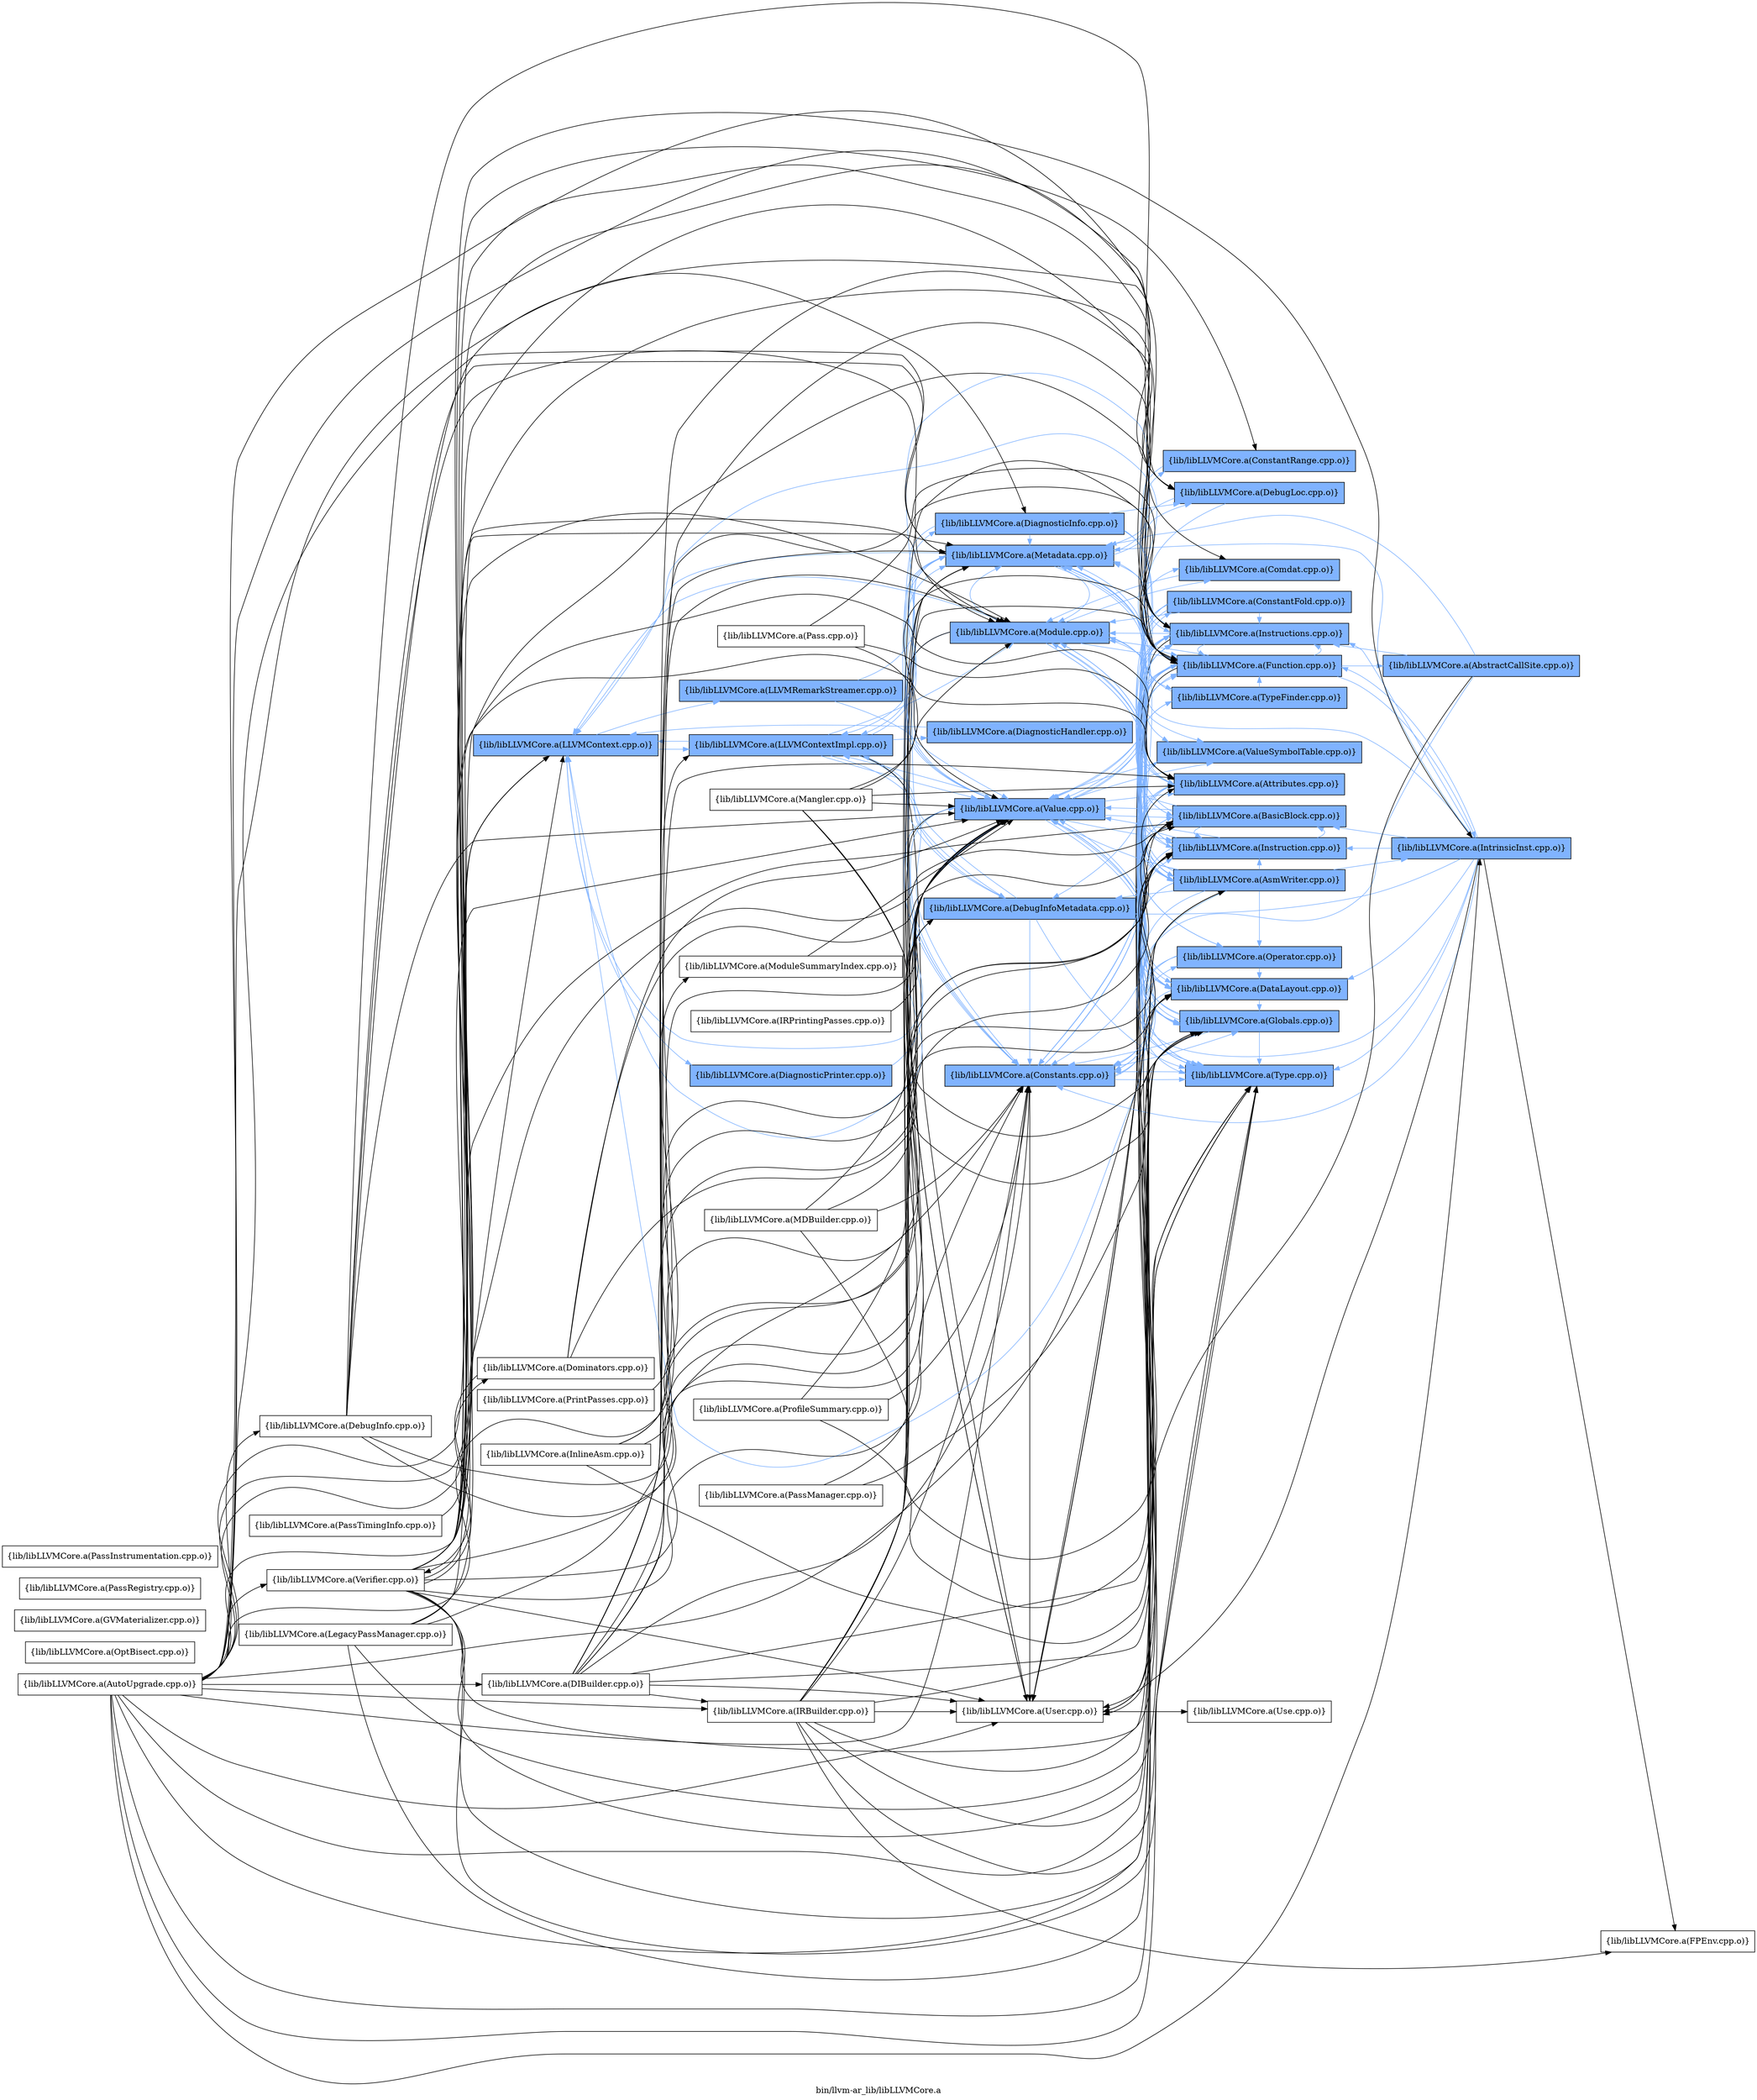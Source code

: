 digraph "bin/llvm-ar_lib/libLLVMCore.a" {
	label="bin/llvm-ar_lib/libLLVMCore.a";
	rankdir=LR;
	{ rank=same; Node0x557da37baa88;  }
	{ rank=same; Node0x557da37baee8; Node0x557da37ba4e8; Node0x557da37b4818;  }
	{ rank=same; Node0x557da37b4ef8; Node0x557da37bb398; Node0x557da37b87d8; Node0x557da37ba7b8; Node0x557da37b3918; Node0x557da37b3508; Node0x557da37b4c28; Node0x557da37bb118;  }
	{ rank=same; Node0x557da37bbcf8; Node0x557da37bc068; Node0x557da37b3008; Node0x557da37b34b8; Node0x557da37b45e8; Node0x557da37bab78; Node0x557da37bc1a8; Node0x557da37b3558; Node0x557da37baad8; Node0x557da37ba628; Node0x557da37b6e38; Node0x557da37b2ce8; Node0x557da37bbf28; Node0x557da37bc0b8; Node0x557da37b7ab8; Node0x557da37b3d28; Node0x557da37b44a8;  }
	{ rank=same; Node0x557da37ba0d8; Node0x557da37b8dc8;  }
	{ rank=same; Node0x557da37baa88;  }
	{ rank=same; Node0x557da37baee8; Node0x557da37ba4e8; Node0x557da37b4818;  }
	{ rank=same; Node0x557da37b4ef8; Node0x557da37bb398; Node0x557da37b87d8; Node0x557da37ba7b8; Node0x557da37b3918; Node0x557da37b3508; Node0x557da37b4c28; Node0x557da37bb118;  }
	{ rank=same; Node0x557da37bbcf8; Node0x557da37bc068; Node0x557da37b3008; Node0x557da37b34b8; Node0x557da37b45e8; Node0x557da37bab78; Node0x557da37bc1a8; Node0x557da37b3558; Node0x557da37baad8; Node0x557da37ba628; Node0x557da37b6e38; Node0x557da37b2ce8; Node0x557da37bbf28; Node0x557da37bc0b8; Node0x557da37b7ab8; Node0x557da37b3d28; Node0x557da37b44a8;  }
	{ rank=same; Node0x557da37ba0d8; Node0x557da37b8dc8;  }

	Node0x557da37baa88 [shape=record,shape=box,group=1,style=filled,fillcolor="0.600000 0.5 1",label="{lib/libLLVMCore.a(LLVMContext.cpp.o)}"];
	Node0x557da37baa88 -> Node0x557da37baee8[color="0.600000 0.5 1"];
	Node0x557da37baa88 -> Node0x557da37ba4e8[color="0.600000 0.5 1"];
	Node0x557da37baa88 -> Node0x557da37b4818[color="0.600000 0.5 1"];
	Node0x557da37baee8 [shape=record,shape=box,group=1,style=filled,fillcolor="0.600000 0.5 1",label="{lib/libLLVMCore.a(DiagnosticPrinter.cpp.o)}"];
	Node0x557da37baee8 -> Node0x557da37b4ef8[color="0.600000 0.5 1"];
	Node0x557da37ba4e8 [shape=record,shape=box,group=1,style=filled,fillcolor="0.600000 0.5 1",label="{lib/libLLVMCore.a(LLVMContextImpl.cpp.o)}"];
	Node0x557da37ba4e8 -> Node0x557da37baa88[color="0.600000 0.5 1"];
	Node0x557da37ba4e8 -> Node0x557da37bb398[color="0.600000 0.5 1"];
	Node0x557da37ba4e8 -> Node0x557da37b87d8[color="0.600000 0.5 1"];
	Node0x557da37ba4e8 -> Node0x557da37ba7b8[color="0.600000 0.5 1"];
	Node0x557da37ba4e8 -> Node0x557da37b3918[color="0.600000 0.5 1"];
	Node0x557da37ba4e8 -> Node0x557da37b3508[color="0.600000 0.5 1"];
	Node0x557da37ba4e8 -> Node0x557da37b4c28;
	Node0x557da37ba4e8 -> Node0x557da37b4ef8[color="0.600000 0.5 1"];
	Node0x557da37b4818 [shape=record,shape=box,group=1,style=filled,fillcolor="0.600000 0.5 1",label="{lib/libLLVMCore.a(LLVMRemarkStreamer.cpp.o)}"];
	Node0x557da37b4818 -> Node0x557da37bb118[color="0.600000 0.5 1"];
	Node0x557da37b4818 -> Node0x557da37b4ef8[color="0.600000 0.5 1"];
	Node0x557da37b4ef8 [shape=record,shape=box,group=1,style=filled,fillcolor="0.600000 0.5 1",label="{lib/libLLVMCore.a(Value.cpp.o)}"];
	Node0x557da37b4ef8 -> Node0x557da37baa88[color="0.600000 0.5 1"];
	Node0x557da37b4ef8 -> Node0x557da37bbcf8[color="0.600000 0.5 1"];
	Node0x557da37b4ef8 -> Node0x557da37bc068[color="0.600000 0.5 1"];
	Node0x557da37b4ef8 -> Node0x557da37b3008[color="0.600000 0.5 1"];
	Node0x557da37b4ef8 -> Node0x557da37b34b8[color="0.600000 0.5 1"];
	Node0x557da37b4ef8 -> Node0x557da37b45e8[color="0.600000 0.5 1"];
	Node0x557da37b4ef8 -> Node0x557da37bab78[color="0.600000 0.5 1"];
	Node0x557da37b4ef8 -> Node0x557da37bb398[color="0.600000 0.5 1"];
	Node0x557da37b4ef8 -> Node0x557da37bc1a8[color="0.600000 0.5 1"];
	Node0x557da37b4ef8 -> Node0x557da37ba4e8[color="0.600000 0.5 1"];
	Node0x557da37b4ef8 -> Node0x557da37b3918[color="0.600000 0.5 1"];
	Node0x557da37b4ef8 -> Node0x557da37b3558[color="0.600000 0.5 1"];
	Node0x557da37b4ef8 -> Node0x557da37b4c28;
	Node0x557da37b4ef8 -> Node0x557da37baad8[color="0.600000 0.5 1"];
	Node0x557da37bb118 [shape=record,shape=box,group=1,style=filled,fillcolor="0.600000 0.5 1",label="{lib/libLLVMCore.a(DiagnosticInfo.cpp.o)}"];
	Node0x557da37bb118 -> Node0x557da37bbcf8[color="0.600000 0.5 1"];
	Node0x557da37bb118 -> Node0x557da37b45e8[color="0.600000 0.5 1"];
	Node0x557da37bb118 -> Node0x557da37bbf28[color="0.600000 0.5 1"];
	Node0x557da37bb118 -> Node0x557da37bc0b8[color="0.600000 0.5 1"];
	Node0x557da37bb118 -> Node0x557da37b3918[color="0.600000 0.5 1"];
	Node0x557da37bb118 -> Node0x557da37b4ef8[color="0.600000 0.5 1"];
	Node0x557da37bbcf8 [shape=record,shape=box,group=1,style=filled,fillcolor="0.600000 0.5 1",label="{lib/libLLVMCore.a(Function.cpp.o)}"];
	Node0x557da37bbcf8 -> Node0x557da37baa88[color="0.600000 0.5 1"];
	Node0x557da37bbcf8 -> Node0x557da37bc068[color="0.600000 0.5 1"];
	Node0x557da37bbcf8 -> Node0x557da37b34b8[color="0.600000 0.5 1"];
	Node0x557da37bbcf8 -> Node0x557da37bab78[color="0.600000 0.5 1"];
	Node0x557da37bbcf8 -> Node0x557da37bb398[color="0.600000 0.5 1"];
	Node0x557da37bbcf8 -> Node0x557da37bc1a8[color="0.600000 0.5 1"];
	Node0x557da37bbcf8 -> Node0x557da37ba0d8[color="0.600000 0.5 1"];
	Node0x557da37bbcf8 -> Node0x557da37b8dc8[color="0.600000 0.5 1"];
	Node0x557da37bbcf8 -> Node0x557da37b3918[color="0.600000 0.5 1"];
	Node0x557da37bbcf8 -> Node0x557da37b3508[color="0.600000 0.5 1"];
	Node0x557da37bbcf8 -> Node0x557da37b3558[color="0.600000 0.5 1"];
	Node0x557da37bbcf8 -> Node0x557da37b4c28;
	Node0x557da37bbcf8 -> Node0x557da37b4ef8[color="0.600000 0.5 1"];
	Node0x557da37bbcf8 -> Node0x557da37baad8[color="0.600000 0.5 1"];
	Node0x557da37b45e8 [shape=record,shape=box,group=1,style=filled,fillcolor="0.600000 0.5 1",label="{lib/libLLVMCore.a(Instruction.cpp.o)}"];
	Node0x557da37b45e8 -> Node0x557da37b34b8[color="0.600000 0.5 1"];
	Node0x557da37b45e8 -> Node0x557da37bab78[color="0.600000 0.5 1"];
	Node0x557da37b45e8 -> Node0x557da37bb398[color="0.600000 0.5 1"];
	Node0x557da37b45e8 -> Node0x557da37bc1a8[color="0.600000 0.5 1"];
	Node0x557da37b45e8 -> Node0x557da37b3918[color="0.600000 0.5 1"];
	Node0x557da37b45e8 -> Node0x557da37b4c28;
	Node0x557da37b45e8 -> Node0x557da37b4ef8[color="0.600000 0.5 1"];
	Node0x557da37bbf28 [shape=record,shape=box,group=1,style=filled,fillcolor="0.600000 0.5 1",label="{lib/libLLVMCore.a(AsmWriter.cpp.o)}"];
	Node0x557da37bbf28 -> Node0x557da37baa88[color="0.600000 0.5 1"];
	Node0x557da37bbf28 -> Node0x557da37bbcf8[color="0.600000 0.5 1"];
	Node0x557da37bbf28 -> Node0x557da37b3008[color="0.600000 0.5 1"];
	Node0x557da37bbf28 -> Node0x557da37b34b8[color="0.600000 0.5 1"];
	Node0x557da37bbf28 -> Node0x557da37b45e8[color="0.600000 0.5 1"];
	Node0x557da37bbf28 -> Node0x557da37bab78[color="0.600000 0.5 1"];
	Node0x557da37bbf28 -> Node0x557da37bb398[color="0.600000 0.5 1"];
	Node0x557da37bbf28 -> Node0x557da37bc1a8[color="0.600000 0.5 1"];
	Node0x557da37bbf28 -> Node0x557da37b87d8[color="0.600000 0.5 1"];
	Node0x557da37bbf28 -> Node0x557da37b7ab8[color="0.600000 0.5 1"];
	Node0x557da37bbf28 -> Node0x557da37ba0d8[color="0.600000 0.5 1"];
	Node0x557da37bbf28 -> Node0x557da37b3918[color="0.600000 0.5 1"];
	Node0x557da37bbf28 -> Node0x557da37b3508[color="0.600000 0.5 1"];
	Node0x557da37bbf28 -> Node0x557da37b6e38[color="0.600000 0.5 1"];
	Node0x557da37bbf28 -> Node0x557da37b3558[color="0.600000 0.5 1"];
	Node0x557da37bbf28 -> Node0x557da37b3d28[color="0.600000 0.5 1"];
	Node0x557da37bbf28 -> Node0x557da37b4c28;
	Node0x557da37bbf28 -> Node0x557da37b4ef8[color="0.600000 0.5 1"];
	Node0x557da37bc0b8 [shape=record,shape=box,group=1,style=filled,fillcolor="0.600000 0.5 1",label="{lib/libLLVMCore.a(DebugLoc.cpp.o)}"];
	Node0x557da37bc0b8 -> Node0x557da37b87d8[color="0.600000 0.5 1"];
	Node0x557da37bc0b8 -> Node0x557da37b3918[color="0.600000 0.5 1"];
	Node0x557da37b3918 [shape=record,shape=box,group=1,style=filled,fillcolor="0.600000 0.5 1",label="{lib/libLLVMCore.a(Metadata.cpp.o)}"];
	Node0x557da37b3918 -> Node0x557da37baa88[color="0.600000 0.5 1"];
	Node0x557da37b3918 -> Node0x557da37b2ce8[color="0.600000 0.5 1"];
	Node0x557da37b3918 -> Node0x557da37bb398[color="0.600000 0.5 1"];
	Node0x557da37b3918 -> Node0x557da37bbf28[color="0.600000 0.5 1"];
	Node0x557da37b3918 -> Node0x557da37b87d8[color="0.600000 0.5 1"];
	Node0x557da37b3918 -> Node0x557da37bc0b8[color="0.600000 0.5 1"];
	Node0x557da37b3918 -> Node0x557da37ba4e8[color="0.600000 0.5 1"];
	Node0x557da37b3918 -> Node0x557da37b3508[color="0.600000 0.5 1"];
	Node0x557da37b3918 -> Node0x557da37b3558[color="0.600000 0.5 1"];
	Node0x557da37b3918 -> Node0x557da37b4ef8[color="0.600000 0.5 1"];
	Node0x557da37bc068 [shape=record,shape=box,group=1,style=filled,fillcolor="0.600000 0.5 1",label="{lib/libLLVMCore.a(DataLayout.cpp.o)}"];
	Node0x557da37bc068 -> Node0x557da37bbcf8[color="0.600000 0.5 1"];
	Node0x557da37bc068 -> Node0x557da37b3008[color="0.600000 0.5 1"];
	Node0x557da37bc068 -> Node0x557da37b3508[color="0.600000 0.5 1"];
	Node0x557da37bc068 -> Node0x557da37b3558[color="0.600000 0.5 1"];
	Node0x557da37b34b8 [shape=record,shape=box,group=1,style=filled,fillcolor="0.600000 0.5 1",label="{lib/libLLVMCore.a(Instructions.cpp.o)}"];
	Node0x557da37b34b8 -> Node0x557da37bbcf8[color="0.600000 0.5 1"];
	Node0x557da37b34b8 -> Node0x557da37bc068[color="0.600000 0.5 1"];
	Node0x557da37b34b8 -> Node0x557da37b45e8[color="0.600000 0.5 1"];
	Node0x557da37b34b8 -> Node0x557da37bab78[color="0.600000 0.5 1"];
	Node0x557da37b34b8 -> Node0x557da37bb398[color="0.600000 0.5 1"];
	Node0x557da37b34b8 -> Node0x557da37bc1a8[color="0.600000 0.5 1"];
	Node0x557da37b34b8 -> Node0x557da37ba4e8[color="0.600000 0.5 1"];
	Node0x557da37b34b8 -> Node0x557da37b3918[color="0.600000 0.5 1"];
	Node0x557da37b34b8 -> Node0x557da37b3508[color="0.600000 0.5 1"];
	Node0x557da37b34b8 -> Node0x557da37b3558[color="0.600000 0.5 1"];
	Node0x557da37b34b8 -> Node0x557da37b4c28;
	Node0x557da37b34b8 -> Node0x557da37b4ef8[color="0.600000 0.5 1"];
	Node0x557da37bab78 [shape=record,shape=box,group=1,style=filled,fillcolor="0.600000 0.5 1",label="{lib/libLLVMCore.a(BasicBlock.cpp.o)}"];
	Node0x557da37bab78 -> Node0x557da37b45e8[color="0.600000 0.5 1"];
	Node0x557da37bab78 -> Node0x557da37bb398[color="0.600000 0.5 1"];
	Node0x557da37bab78 -> Node0x557da37b3918[color="0.600000 0.5 1"];
	Node0x557da37bab78 -> Node0x557da37b3558[color="0.600000 0.5 1"];
	Node0x557da37bab78 -> Node0x557da37b4c28;
	Node0x557da37bab78 -> Node0x557da37b4ef8[color="0.600000 0.5 1"];
	Node0x557da37bab78 -> Node0x557da37baad8[color="0.600000 0.5 1"];
	Node0x557da37bb398 [shape=record,shape=box,group=1,style=filled,fillcolor="0.600000 0.5 1",label="{lib/libLLVMCore.a(Constants.cpp.o)}"];
	Node0x557da37bb398 -> Node0x557da37bbcf8[color="0.600000 0.5 1"];
	Node0x557da37bb398 -> Node0x557da37b3008[color="0.600000 0.5 1"];
	Node0x557da37bb398 -> Node0x557da37b34b8[color="0.600000 0.5 1"];
	Node0x557da37bb398 -> Node0x557da37b45e8[color="0.600000 0.5 1"];
	Node0x557da37bb398 -> Node0x557da37ba628[color="0.600000 0.5 1"];
	Node0x557da37bb398 -> Node0x557da37b6e38[color="0.600000 0.5 1"];
	Node0x557da37bb398 -> Node0x557da37b3558[color="0.600000 0.5 1"];
	Node0x557da37bb398 -> Node0x557da37b4c28;
	Node0x557da37bb398 -> Node0x557da37b4ef8[color="0.600000 0.5 1"];
	Node0x557da37bc1a8 [shape=record,shape=box,group=1,style=filled,fillcolor="0.600000 0.5 1",label="{lib/libLLVMCore.a(Attributes.cpp.o)}"];
	Node0x557da37bc1a8 -> Node0x557da37bbcf8[color="0.600000 0.5 1"];
	Node0x557da37bc1a8 -> Node0x557da37bbf28[color="0.600000 0.5 1"];
	Node0x557da37ba0d8 [shape=record,shape=box,group=1,style=filled,fillcolor="0.600000 0.5 1",label="{lib/libLLVMCore.a(IntrinsicInst.cpp.o)}"];
	Node0x557da37ba0d8 -> Node0x557da37bbcf8[color="0.600000 0.5 1"];
	Node0x557da37ba0d8 -> Node0x557da37bc068[color="0.600000 0.5 1"];
	Node0x557da37ba0d8 -> Node0x557da37b34b8[color="0.600000 0.5 1"];
	Node0x557da37ba0d8 -> Node0x557da37b45e8[color="0.600000 0.5 1"];
	Node0x557da37ba0d8 -> Node0x557da37bab78[color="0.600000 0.5 1"];
	Node0x557da37ba0d8 -> Node0x557da37bb398[color="0.600000 0.5 1"];
	Node0x557da37ba0d8 -> Node0x557da37b87d8[color="0.600000 0.5 1"];
	Node0x557da37ba0d8 -> Node0x557da37b9a98;
	Node0x557da37ba0d8 -> Node0x557da37b3918[color="0.600000 0.5 1"];
	Node0x557da37ba0d8 -> Node0x557da37b3508[color="0.600000 0.5 1"];
	Node0x557da37ba0d8 -> Node0x557da37b3558[color="0.600000 0.5 1"];
	Node0x557da37ba0d8 -> Node0x557da37b4c28;
	Node0x557da37ba0d8 -> Node0x557da37b4ef8[color="0.600000 0.5 1"];
	Node0x557da37b8dc8 [shape=record,shape=box,group=1,style=filled,fillcolor="0.600000 0.5 1",label="{lib/libLLVMCore.a(AbstractCallSite.cpp.o)}"];
	Node0x557da37b8dc8 -> Node0x557da37b34b8[color="0.600000 0.5 1"];
	Node0x557da37b8dc8 -> Node0x557da37bb398[color="0.600000 0.5 1"];
	Node0x557da37b8dc8 -> Node0x557da37b3918[color="0.600000 0.5 1"];
	Node0x557da37b8dc8 -> Node0x557da37b4c28;
	Node0x557da37b3508 [shape=record,shape=box,group=1,style=filled,fillcolor="0.600000 0.5 1",label="{lib/libLLVMCore.a(Module.cpp.o)}"];
	Node0x557da37b3508 -> Node0x557da37baa88[color="0.600000 0.5 1"];
	Node0x557da37b3508 -> Node0x557da37bbcf8[color="0.600000 0.5 1"];
	Node0x557da37b3508 -> Node0x557da37bc068[color="0.600000 0.5 1"];
	Node0x557da37b3508 -> Node0x557da37b3008[color="0.600000 0.5 1"];
	Node0x557da37b3508 -> Node0x557da37bb398[color="0.600000 0.5 1"];
	Node0x557da37b3508 -> Node0x557da37b7ab8[color="0.600000 0.5 1"];
	Node0x557da37b3508 -> Node0x557da37b3918[color="0.600000 0.5 1"];
	Node0x557da37b3508 -> Node0x557da37b3558[color="0.600000 0.5 1"];
	Node0x557da37b3508 -> Node0x557da37b3d28[color="0.600000 0.5 1"];
	Node0x557da37b3508 -> Node0x557da37b4c28;
	Node0x557da37b3508 -> Node0x557da37b4ef8[color="0.600000 0.5 1"];
	Node0x557da37b3508 -> Node0x557da37baad8[color="0.600000 0.5 1"];
	Node0x557da37b3558 [shape=record,shape=box,group=1,style=filled,fillcolor="0.600000 0.5 1",label="{lib/libLLVMCore.a(Type.cpp.o)}"];
	Node0x557da37b3558 -> Node0x557da37bb398[color="0.600000 0.5 1"];
	Node0x557da37b4c28 [shape=record,shape=box,group=0,label="{lib/libLLVMCore.a(User.cpp.o)}"];
	Node0x557da37b4c28 -> Node0x557da37b44a8;
	Node0x557da37baad8 [shape=record,shape=box,group=1,style=filled,fillcolor="0.600000 0.5 1",label="{lib/libLLVMCore.a(ValueSymbolTable.cpp.o)}"];
	Node0x557da37baad8 -> Node0x557da37b4ef8[color="0.600000 0.5 1"];
	Node0x557da37b3008 [shape=record,shape=box,group=1,style=filled,fillcolor="0.600000 0.5 1",label="{lib/libLLVMCore.a(Globals.cpp.o)}"];
	Node0x557da37b3008 -> Node0x557da37bbcf8[color="0.600000 0.5 1"];
	Node0x557da37b3008 -> Node0x557da37bb398[color="0.600000 0.5 1"];
	Node0x557da37b3008 -> Node0x557da37b3918[color="0.600000 0.5 1"];
	Node0x557da37b3008 -> Node0x557da37b3508[color="0.600000 0.5 1"];
	Node0x557da37b3008 -> Node0x557da37b3558[color="0.600000 0.5 1"];
	Node0x557da37b3008 -> Node0x557da37b4c28;
	Node0x557da37b3008 -> Node0x557da37b4ef8[color="0.600000 0.5 1"];
	Node0x557da37b2ce8 [shape=record,shape=box,group=1,style=filled,fillcolor="0.600000 0.5 1",label="{lib/libLLVMCore.a(ConstantRange.cpp.o)}"];
	Node0x557da37b2ce8 -> Node0x557da37b34b8[color="0.600000 0.5 1"];
	Node0x557da37ba628 [shape=record,shape=box,group=1,style=filled,fillcolor="0.600000 0.5 1",label="{lib/libLLVMCore.a(ConstantFold.cpp.o)}"];
	Node0x557da37ba628 -> Node0x557da37bbcf8[color="0.600000 0.5 1"];
	Node0x557da37ba628 -> Node0x557da37b3008[color="0.600000 0.5 1"];
	Node0x557da37ba628 -> Node0x557da37b34b8[color="0.600000 0.5 1"];
	Node0x557da37ba628 -> Node0x557da37bb398[color="0.600000 0.5 1"];
	Node0x557da37ba628 -> Node0x557da37b3508[color="0.600000 0.5 1"];
	Node0x557da37ba628 -> Node0x557da37b6e38[color="0.600000 0.5 1"];
	Node0x557da37ba628 -> Node0x557da37b3558[color="0.600000 0.5 1"];
	Node0x557da37ba628 -> Node0x557da37b4ef8[color="0.600000 0.5 1"];
	Node0x557da37b6e38 [shape=record,shape=box,group=1,style=filled,fillcolor="0.600000 0.5 1",label="{lib/libLLVMCore.a(Operator.cpp.o)}"];
	Node0x557da37b6e38 -> Node0x557da37bbcf8[color="0.600000 0.5 1"];
	Node0x557da37b6e38 -> Node0x557da37bc068[color="0.600000 0.5 1"];
	Node0x557da37b6e38 -> Node0x557da37bb398[color="0.600000 0.5 1"];
	Node0x557da37b6e38 -> Node0x557da37b3558[color="0.600000 0.5 1"];
	Node0x557da37b87d8 [shape=record,shape=box,group=1,style=filled,fillcolor="0.600000 0.5 1",label="{lib/libLLVMCore.a(DebugInfoMetadata.cpp.o)}"];
	Node0x557da37b87d8 -> Node0x557da37baa88[color="0.600000 0.5 1"];
	Node0x557da37b87d8 -> Node0x557da37bb398[color="0.600000 0.5 1"];
	Node0x557da37b87d8 -> Node0x557da37ba4e8[color="0.600000 0.5 1"];
	Node0x557da37b87d8 -> Node0x557da37b3918[color="0.600000 0.5 1"];
	Node0x557da37b87d8 -> Node0x557da37b3558[color="0.600000 0.5 1"];
	Node0x557da37b7ab8 [shape=record,shape=box,group=1,style=filled,fillcolor="0.600000 0.5 1",label="{lib/libLLVMCore.a(Comdat.cpp.o)}"];
	Node0x557da37b7ab8 -> Node0x557da37b3508[color="0.600000 0.5 1"];
	Node0x557da37b3d28 [shape=record,shape=box,group=1,style=filled,fillcolor="0.600000 0.5 1",label="{lib/libLLVMCore.a(TypeFinder.cpp.o)}"];
	Node0x557da37b3d28 -> Node0x557da37bbcf8[color="0.600000 0.5 1"];
	Node0x557da37b3d28 -> Node0x557da37b3008[color="0.600000 0.5 1"];
	Node0x557da37b3d28 -> Node0x557da37b3918[color="0.600000 0.5 1"];
	Node0x557da37b9a98 [shape=record,shape=box,group=0,label="{lib/libLLVMCore.a(FPEnv.cpp.o)}"];
	Node0x557da37bc568 [shape=record,shape=box,group=0,label="{lib/libLLVMCore.a(DebugInfo.cpp.o)}"];
	Node0x557da37bc568 -> Node0x557da37bbcf8;
	Node0x557da37bc568 -> Node0x557da37b45e8;
	Node0x557da37bc568 -> Node0x557da37b87d8;
	Node0x557da37bc568 -> Node0x557da37bc0b8;
	Node0x557da37bc568 -> Node0x557da37b3918;
	Node0x557da37bc568 -> Node0x557da37b3508;
	Node0x557da37bc568 -> Node0x557da37b4ef8;
	Node0x557da37bbe38 [shape=record,shape=box,group=0,label="{lib/libLLVMCore.a(DIBuilder.cpp.o)}"];
	Node0x557da37bbe38 -> Node0x557da37bbcf8;
	Node0x557da37bbe38 -> Node0x557da37b34b8;
	Node0x557da37bbe38 -> Node0x557da37b45e8;
	Node0x557da37bbe38 -> Node0x557da37bab78;
	Node0x557da37bbe38 -> Node0x557da37bb398;
	Node0x557da37bbe38 -> Node0x557da37bc1a8;
	Node0x557da37bbe38 -> Node0x557da37b87d8;
	Node0x557da37bbe38 -> Node0x557da37bc0b8;
	Node0x557da37bbe38 -> Node0x557da37bac68;
	Node0x557da37bbe38 -> Node0x557da37b3918;
	Node0x557da37bbe38 -> Node0x557da37b3508;
	Node0x557da37bbe38 -> Node0x557da37b3558;
	Node0x557da37bbe38 -> Node0x557da37b4c28;
	Node0x557da37bbe38 -> Node0x557da37b4ef8;
	Node0x557da37bac68 [shape=record,shape=box,group=0,label="{lib/libLLVMCore.a(IRBuilder.cpp.o)}"];
	Node0x557da37bac68 -> Node0x557da37bbcf8;
	Node0x557da37bac68 -> Node0x557da37bc068;
	Node0x557da37bac68 -> Node0x557da37b3008;
	Node0x557da37bac68 -> Node0x557da37b34b8;
	Node0x557da37bac68 -> Node0x557da37b45e8;
	Node0x557da37bac68 -> Node0x557da37bab78;
	Node0x557da37bac68 -> Node0x557da37bb398;
	Node0x557da37bac68 -> Node0x557da37bc1a8;
	Node0x557da37bac68 -> Node0x557da37b9a98;
	Node0x557da37bac68 -> Node0x557da37b3918;
	Node0x557da37bac68 -> Node0x557da37b3558;
	Node0x557da37bac68 -> Node0x557da37b4c28;
	Node0x557da37bac68 -> Node0x557da37b4ef8;
	Node0x557da37ba7b8 [shape=record,shape=box,group=1,style=filled,fillcolor="0.600000 0.5 1",label="{lib/libLLVMCore.a(DiagnosticHandler.cpp.o)}"];
	Node0x557da37ba7b8 -> Node0x557da37baa88[color="0.600000 0.5 1"];
	Node0x557da37b44f8 [shape=record,shape=box,group=0,label="{lib/libLLVMCore.a(MDBuilder.cpp.o)}"];
	Node0x557da37b44f8 -> Node0x557da37bb398;
	Node0x557da37b44f8 -> Node0x557da37b3918;
	Node0x557da37b44f8 -> Node0x557da37b3558;
	Node0x557da37b44f8 -> Node0x557da37b4ef8;
	Node0x557da37b3288 [shape=record,shape=box,group=0,label="{lib/libLLVMCore.a(ModuleSummaryIndex.cpp.o)}"];
	Node0x557da37b3288 -> Node0x557da37b4ef8;
	Node0x557da37b7658 [shape=record,shape=box,group=0,label="{lib/libLLVMCore.a(OptBisect.cpp.o)}"];
	Node0x557da37b2bf8 [shape=record,shape=box,group=0,label="{lib/libLLVMCore.a(ProfileSummary.cpp.o)}"];
	Node0x557da37b2bf8 -> Node0x557da37bb398;
	Node0x557da37b2bf8 -> Node0x557da37b3918;
	Node0x557da37b2bf8 -> Node0x557da37b3558;
	Node0x557da37b44a8 [shape=record,shape=box,group=0,label="{lib/libLLVMCore.a(Use.cpp.o)}"];
	Node0x557da37b9f98 [shape=record,shape=box,group=0,label="{lib/libLLVMCore.a(Mangler.cpp.o)}"];
	Node0x557da37b9f98 -> Node0x557da37bbcf8;
	Node0x557da37b9f98 -> Node0x557da37bc068;
	Node0x557da37b9f98 -> Node0x557da37b3008;
	Node0x557da37b9f98 -> Node0x557da37bc1a8;
	Node0x557da37b9f98 -> Node0x557da37b3508;
	Node0x557da37b9f98 -> Node0x557da37b4ef8;
	Node0x557da37b5fd8 [shape=record,shape=box,group=0,label="{lib/libLLVMCore.a(AutoUpgrade.cpp.o)}"];
	Node0x557da37b5fd8 -> Node0x557da37baa88;
	Node0x557da37b5fd8 -> Node0x557da37bb118;
	Node0x557da37b5fd8 -> Node0x557da37bbcf8;
	Node0x557da37b5fd8 -> Node0x557da37bc068;
	Node0x557da37b5fd8 -> Node0x557da37b3008;
	Node0x557da37b5fd8 -> Node0x557da37b34b8;
	Node0x557da37b5fd8 -> Node0x557da37b45e8;
	Node0x557da37b5fd8 -> Node0x557da37bab78;
	Node0x557da37b5fd8 -> Node0x557da37bb398;
	Node0x557da37b5fd8 -> Node0x557da37bc1a8;
	Node0x557da37b5fd8 -> Node0x557da37bbf28;
	Node0x557da37b5fd8 -> Node0x557da37ba0d8;
	Node0x557da37b5fd8 -> Node0x557da37bc568;
	Node0x557da37b5fd8 -> Node0x557da37bbe38;
	Node0x557da37b5fd8 -> Node0x557da37bac68;
	Node0x557da37b5fd8 -> Node0x557da37b3918;
	Node0x557da37b5fd8 -> Node0x557da37b3508;
	Node0x557da37b5fd8 -> Node0x557da37b3558;
	Node0x557da37b5fd8 -> Node0x557da37b4c28;
	Node0x557da37b5fd8 -> Node0x557da37b4ef8;
	Node0x557da37b5fd8 -> Node0x557da37bc388;
	Node0x557da37bc388 [shape=record,shape=box,group=0,label="{lib/libLLVMCore.a(Verifier.cpp.o)}"];
	Node0x557da37bc388 -> Node0x557da37baa88;
	Node0x557da37bc388 -> Node0x557da37bbcf8;
	Node0x557da37bc388 -> Node0x557da37bc068;
	Node0x557da37bc388 -> Node0x557da37b3008;
	Node0x557da37bc388 -> Node0x557da37b2ce8;
	Node0x557da37bc388 -> Node0x557da37b34b8;
	Node0x557da37bc388 -> Node0x557da37b45e8;
	Node0x557da37bc388 -> Node0x557da37bab78;
	Node0x557da37bc388 -> Node0x557da37bb398;
	Node0x557da37bc388 -> Node0x557da37bc1a8;
	Node0x557da37bc388 -> Node0x557da37bbf28;
	Node0x557da37bc388 -> Node0x557da37b87d8;
	Node0x557da37bc388 -> Node0x557da37b7ab8;
	Node0x557da37bc388 -> Node0x557da37ba0d8;
	Node0x557da37bc388 -> Node0x557da37bc0b8;
	Node0x557da37bc388 -> Node0x557da37b3918;
	Node0x557da37bc388 -> Node0x557da37b3508;
	Node0x557da37bc388 -> Node0x557da37b3558;
	Node0x557da37bc388 -> Node0x557da37b4c28;
	Node0x557da37bc388 -> Node0x557da37b4ef8;
	Node0x557da37bc388 -> Node0x557da37b6708;
	Node0x557da37b7888 [shape=record,shape=box,group=0,label="{lib/libLLVMCore.a(GVMaterializer.cpp.o)}"];
	Node0x557da37b2ec8 [shape=record,shape=box,group=0,label="{lib/libLLVMCore.a(InlineAsm.cpp.o)}"];
	Node0x557da37b2ec8 -> Node0x557da37bb398;
	Node0x557da37b2ec8 -> Node0x557da37ba4e8;
	Node0x557da37b2ec8 -> Node0x557da37b3558;
	Node0x557da37b2ec8 -> Node0x557da37b4ef8;
	Node0x557da37b6708 [shape=record,shape=box,group=0,label="{lib/libLLVMCore.a(Dominators.cpp.o)}"];
	Node0x557da37b6708 -> Node0x557da37b45e8;
	Node0x557da37b6708 -> Node0x557da37bab78;
	Node0x557da37b6708 -> Node0x557da37b4ef8;
	Node0x557da37b6708 -> Node0x557da37bc388;
	Node0x557da37bc608 [shape=record,shape=box,group=0,label="{lib/libLLVMCore.a(PassRegistry.cpp.o)}"];
	Node0x557da37bbed8 [shape=record,shape=box,group=0,label="{lib/libLLVMCore.a(Pass.cpp.o)}"];
	Node0x557da37bbed8 -> Node0x557da37bbcf8;
	Node0x557da37bbed8 -> Node0x557da37bc1a8;
	Node0x557da37bbed8 -> Node0x557da37b4ef8;
	Node0x557da37b3af8 [shape=record,shape=box,group=0,label="{lib/libLLVMCore.a(IRPrintingPasses.cpp.o)}"];
	Node0x557da37b3af8 -> Node0x557da37b4ef8;
	Node0x557da37b3828 [shape=record,shape=box,group=0,label="{lib/libLLVMCore.a(PrintPasses.cpp.o)}"];
	Node0x557da37b3828 -> Node0x557da37b3288;
	Node0x557da37b2ba8 [shape=record,shape=box,group=0,label="{lib/libLLVMCore.a(PassManager.cpp.o)}"];
	Node0x557da37b2ba8 -> Node0x557da37b3008;
	Node0x557da37b2ba8 -> Node0x557da37b4ef8;
	Node0x557da37b5128 [shape=record,shape=box,group=0,label="{lib/libLLVMCore.a(PassInstrumentation.cpp.o)}"];
	Node0x557da37b5d58 [shape=record,shape=box,group=0,label="{lib/libLLVMCore.a(LegacyPassManager.cpp.o)}"];
	Node0x557da37b5d58 -> Node0x557da37baa88;
	Node0x557da37b5d58 -> Node0x557da37bbcf8;
	Node0x557da37b5d58 -> Node0x557da37b3008;
	Node0x557da37b5d58 -> Node0x557da37bbf28;
	Node0x557da37b5d58 -> Node0x557da37b4ef8;
	Node0x557da37b5a38 [shape=record,shape=box,group=0,label="{lib/libLLVMCore.a(PassTimingInfo.cpp.o)}"];
	Node0x557da37b5a38 -> Node0x557da37baa88;
}

